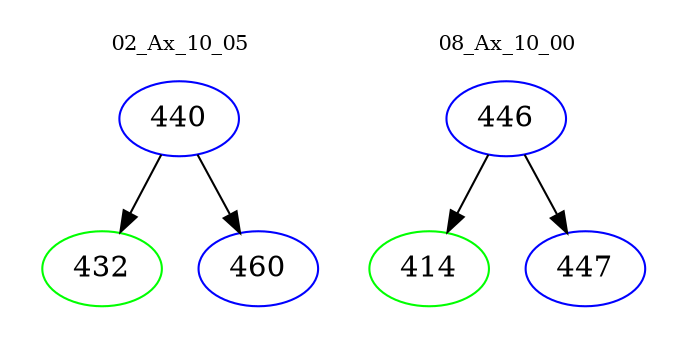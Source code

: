 digraph{
subgraph cluster_0 {
color = white
label = "02_Ax_10_05";
fontsize=10;
T0_440 [label="440", color="blue"]
T0_440 -> T0_432 [color="black"]
T0_432 [label="432", color="green"]
T0_440 -> T0_460 [color="black"]
T0_460 [label="460", color="blue"]
}
subgraph cluster_1 {
color = white
label = "08_Ax_10_00";
fontsize=10;
T1_446 [label="446", color="blue"]
T1_446 -> T1_414 [color="black"]
T1_414 [label="414", color="green"]
T1_446 -> T1_447 [color="black"]
T1_447 [label="447", color="blue"]
}
}
